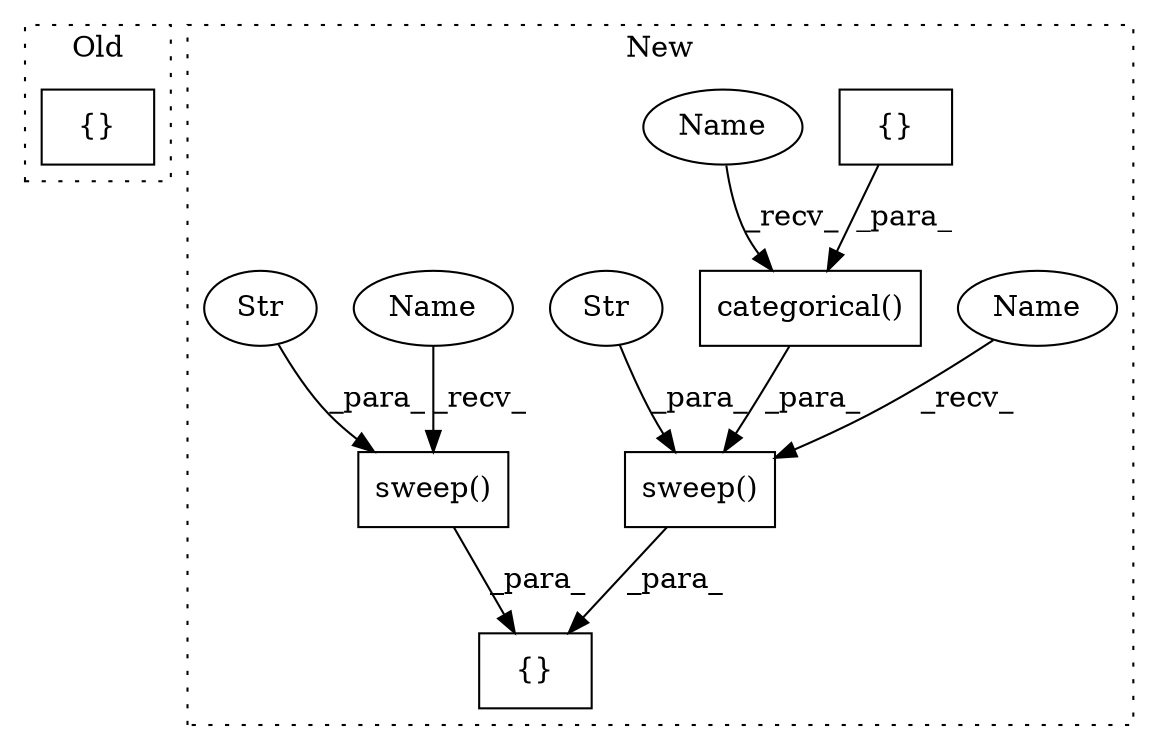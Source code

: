 digraph G {
subgraph cluster0 {
1 [label="{}" a="59" s="1644,1848" l="8,0" shape="box"];
label = "Old";
style="dotted";
}
subgraph cluster1 {
2 [label="categorical()" a="75" s="1923,1954" l="18,1" shape="box"];
3 [label="{}" a="59" s="1880,2093" l="8,0" shape="box"];
4 [label="sweep()" a="75" s="1888,1955" l="12,1" shape="box"];
5 [label="Str" a="66" s="1900" l="21" shape="ellipse"];
6 [label="{}" a="59" s="1941,1953" l="1,0" shape="box"];
7 [label="sweep()" a="75" s="1964,2092" l="12,1" shape="box"];
8 [label="Str" a="66" s="1976" l="6" shape="ellipse"];
9 [label="Name" a="87" s="1888" l="5" shape="ellipse"];
10 [label="Name" a="87" s="1923" l="5" shape="ellipse"];
11 [label="Name" a="87" s="1964" l="5" shape="ellipse"];
label = "New";
style="dotted";
}
2 -> 4 [label="_para_"];
4 -> 3 [label="_para_"];
5 -> 4 [label="_para_"];
6 -> 2 [label="_para_"];
7 -> 3 [label="_para_"];
8 -> 7 [label="_para_"];
9 -> 4 [label="_recv_"];
10 -> 2 [label="_recv_"];
11 -> 7 [label="_recv_"];
}